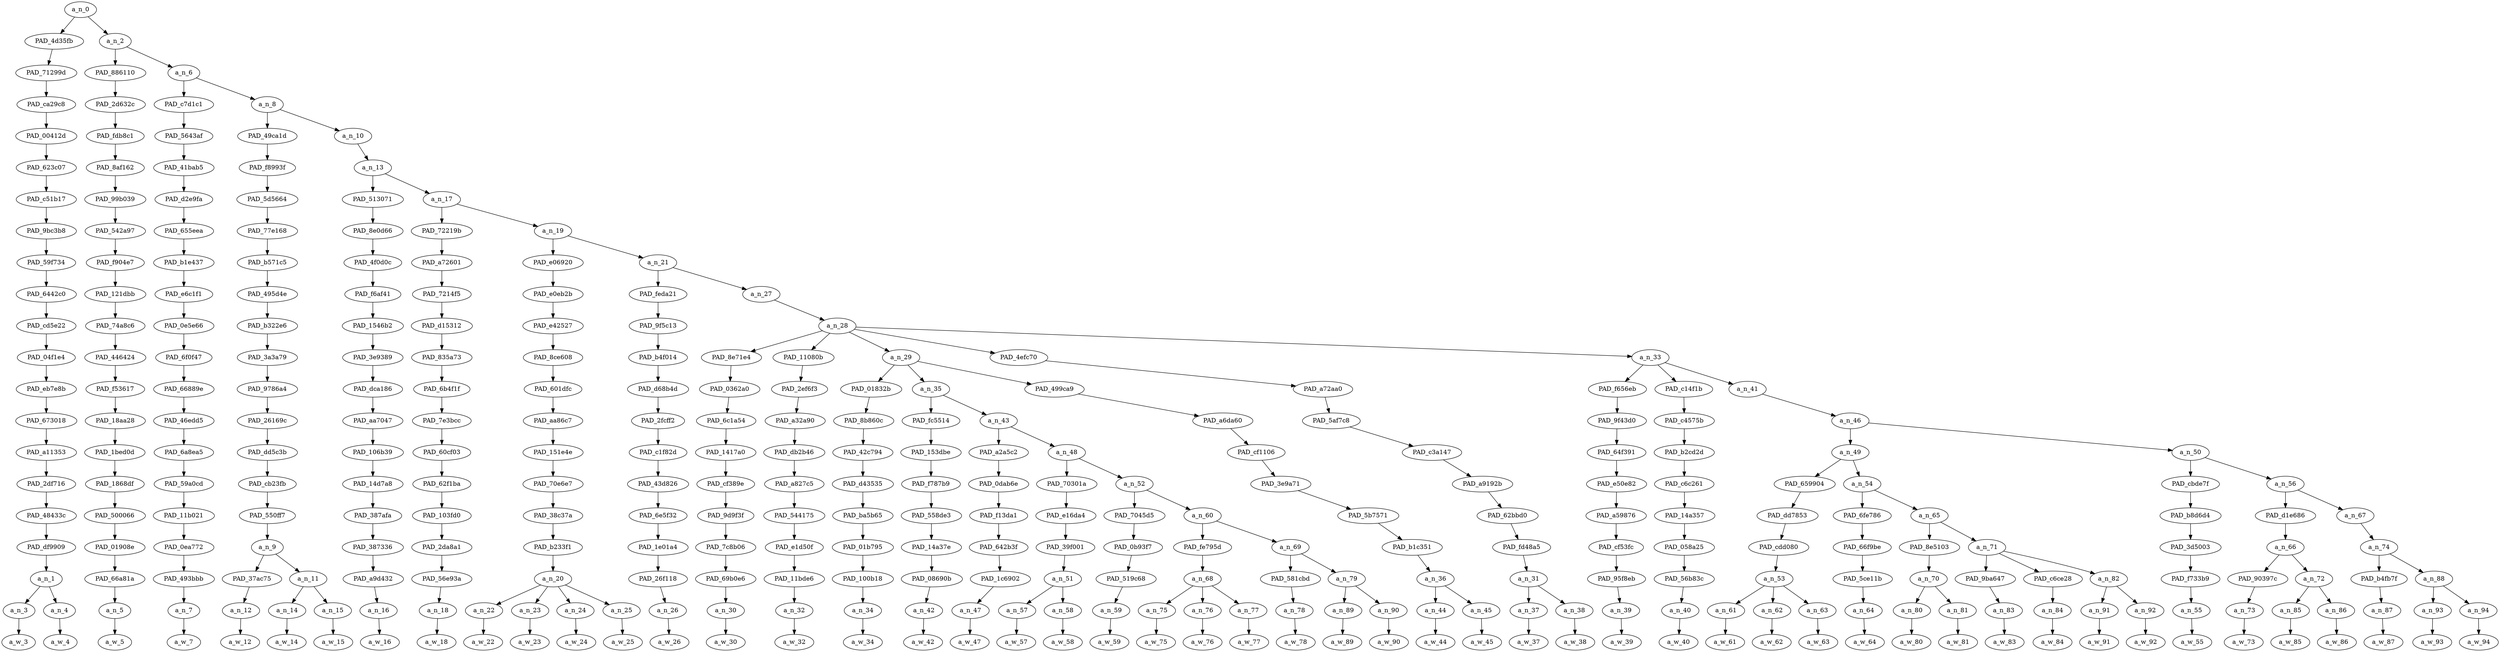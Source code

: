 strict digraph "" {
	a_n_0	[div_dir=-1,
		index=0,
		level=20,
		pos="2.041287570529514,20!",
		text_span="[0, 1, 2, 3, 4, 5, 6, 7, 8, 9, 10, 11, 12, 13, 14, 15, 16, 17, 18, 19, 20, 21, 22, 23, 24, 25, 26, 27, 28, 29, 30, 31, 32, 33, 34, \
35, 36, 37, 38, 39, 40, 41, 42, 43, 44, 45, 46, 47, 48, 49, 50]",
		value=1.00000001];
	PAD_4d35fb	[div_dir=-1,
		index=0,
		level=19,
		pos="0.5,19!",
		text_span="[0, 1]",
		value=0.04596308];
	a_n_0 -> PAD_4d35fb;
	a_n_2	[div_dir=-1,
		index=1,
		level=19,
		pos="3.582575141059028,19!",
		text_span="[2, 3, 4, 5, 6, 7, 8, 9, 10, 11, 12, 13, 14, 15, 16, 17, 18, 19, 20, 21, 22, 23, 24, 25, 26, 27, 28, 29, 30, 31, 32, 33, 34, 35, \
36, 37, 38, 39, 40, 41, 42, 43, 44, 45, 46, 47, 48, 49, 50]",
		value=0.95397273];
	a_n_0 -> a_n_2;
	PAD_71299d	[div_dir=-1,
		index=0,
		level=18,
		pos="0.5,18!",
		text_span="[0, 1]",
		value=0.04596308];
	PAD_4d35fb -> PAD_71299d;
	PAD_ca29c8	[div_dir=-1,
		index=0,
		level=17,
		pos="0.5,17!",
		text_span="[0, 1]",
		value=0.04596308];
	PAD_71299d -> PAD_ca29c8;
	PAD_00412d	[div_dir=-1,
		index=0,
		level=16,
		pos="0.5,16!",
		text_span="[0, 1]",
		value=0.04596308];
	PAD_ca29c8 -> PAD_00412d;
	PAD_623c07	[div_dir=-1,
		index=0,
		level=15,
		pos="0.5,15!",
		text_span="[0, 1]",
		value=0.04596308];
	PAD_00412d -> PAD_623c07;
	PAD_c51b17	[div_dir=-1,
		index=0,
		level=14,
		pos="0.5,14!",
		text_span="[0, 1]",
		value=0.04596308];
	PAD_623c07 -> PAD_c51b17;
	PAD_9bc3b8	[div_dir=-1,
		index=0,
		level=13,
		pos="0.5,13!",
		text_span="[0, 1]",
		value=0.04596308];
	PAD_c51b17 -> PAD_9bc3b8;
	PAD_59f734	[div_dir=-1,
		index=0,
		level=12,
		pos="0.5,12!",
		text_span="[0, 1]",
		value=0.04596308];
	PAD_9bc3b8 -> PAD_59f734;
	PAD_6442c0	[div_dir=-1,
		index=0,
		level=11,
		pos="0.5,11!",
		text_span="[0, 1]",
		value=0.04596308];
	PAD_59f734 -> PAD_6442c0;
	PAD_cd5e22	[div_dir=-1,
		index=0,
		level=10,
		pos="0.5,10!",
		text_span="[0, 1]",
		value=0.04596308];
	PAD_6442c0 -> PAD_cd5e22;
	PAD_04f1e4	[div_dir=-1,
		index=0,
		level=9,
		pos="0.5,9!",
		text_span="[0, 1]",
		value=0.04596308];
	PAD_cd5e22 -> PAD_04f1e4;
	PAD_eb7e8b	[div_dir=-1,
		index=0,
		level=8,
		pos="0.5,8!",
		text_span="[0, 1]",
		value=0.04596308];
	PAD_04f1e4 -> PAD_eb7e8b;
	PAD_673018	[div_dir=-1,
		index=0,
		level=7,
		pos="0.5,7!",
		text_span="[0, 1]",
		value=0.04596308];
	PAD_eb7e8b -> PAD_673018;
	PAD_a11353	[div_dir=-1,
		index=0,
		level=6,
		pos="0.5,6!",
		text_span="[0, 1]",
		value=0.04596308];
	PAD_673018 -> PAD_a11353;
	PAD_2df716	[div_dir=-1,
		index=0,
		level=5,
		pos="0.5,5!",
		text_span="[0, 1]",
		value=0.04596308];
	PAD_a11353 -> PAD_2df716;
	PAD_48433c	[div_dir=-1,
		index=0,
		level=4,
		pos="0.5,4!",
		text_span="[0, 1]",
		value=0.04596308];
	PAD_2df716 -> PAD_48433c;
	PAD_df9909	[div_dir=-1,
		index=0,
		level=3,
		pos="0.5,3!",
		text_span="[0, 1]",
		value=0.04596308];
	PAD_48433c -> PAD_df9909;
	a_n_1	[div_dir=-1,
		index=0,
		level=2,
		pos="0.5,2!",
		text_span="[0, 1]",
		value=0.04596308];
	PAD_df9909 -> a_n_1;
	a_n_3	[div_dir=-1,
		index=0,
		level=1,
		pos="0.0,1!",
		text_span="[0]",
		value=0.02366867];
	a_n_1 -> a_n_3;
	a_n_4	[div_dir=-1,
		index=1,
		level=1,
		pos="1.0,1!",
		text_span="[1]",
		value=0.02211157];
	a_n_1 -> a_n_4;
	a_w_3	[div_dir=0,
		index=0,
		level=0,
		pos="0,0!",
		text_span="[0]",
		value=saudi];
	a_n_3 -> a_w_3;
	a_w_4	[div_dir=0,
		index=1,
		level=0,
		pos="1,0!",
		text_span="[1]",
		value=arabia];
	a_n_4 -> a_w_4;
	PAD_886110	[div_dir=1,
		index=1,
		level=18,
		pos="2.0,18!",
		text_span="[2]",
		value=0.01435263];
	a_n_2 -> PAD_886110;
	a_n_6	[div_dir=-1,
		index=2,
		level=18,
		pos="5.165150282118056,18!",
		text_span="[3, 4, 5, 6, 7, 8, 9, 10, 11, 12, 13, 14, 15, 16, 17, 18, 19, 20, 21, 22, 23, 24, 25, 26, 27, 28, 29, 30, 31, 32, 33, 34, 35, 36, \
37, 38, 39, 40, 41, 42, 43, 44, 45, 46, 47, 48, 49, 50]",
		value=0.93958869];
	a_n_2 -> a_n_6;
	PAD_2d632c	[div_dir=1,
		index=1,
		level=17,
		pos="2.0,17!",
		text_span="[2]",
		value=0.01435263];
	PAD_886110 -> PAD_2d632c;
	PAD_fdb8c1	[div_dir=1,
		index=1,
		level=16,
		pos="2.0,16!",
		text_span="[2]",
		value=0.01435263];
	PAD_2d632c -> PAD_fdb8c1;
	PAD_8af162	[div_dir=1,
		index=1,
		level=15,
		pos="2.0,15!",
		text_span="[2]",
		value=0.01435263];
	PAD_fdb8c1 -> PAD_8af162;
	PAD_99b039	[div_dir=1,
		index=1,
		level=14,
		pos="2.0,14!",
		text_span="[2]",
		value=0.01435263];
	PAD_8af162 -> PAD_99b039;
	PAD_542a97	[div_dir=1,
		index=1,
		level=13,
		pos="2.0,13!",
		text_span="[2]",
		value=0.01435263];
	PAD_99b039 -> PAD_542a97;
	PAD_f904e7	[div_dir=1,
		index=1,
		level=12,
		pos="2.0,12!",
		text_span="[2]",
		value=0.01435263];
	PAD_542a97 -> PAD_f904e7;
	PAD_121dbb	[div_dir=1,
		index=1,
		level=11,
		pos="2.0,11!",
		text_span="[2]",
		value=0.01435263];
	PAD_f904e7 -> PAD_121dbb;
	PAD_74a8c6	[div_dir=1,
		index=1,
		level=10,
		pos="2.0,10!",
		text_span="[2]",
		value=0.01435263];
	PAD_121dbb -> PAD_74a8c6;
	PAD_446424	[div_dir=1,
		index=1,
		level=9,
		pos="2.0,9!",
		text_span="[2]",
		value=0.01435263];
	PAD_74a8c6 -> PAD_446424;
	PAD_f53617	[div_dir=1,
		index=1,
		level=8,
		pos="2.0,8!",
		text_span="[2]",
		value=0.01435263];
	PAD_446424 -> PAD_f53617;
	PAD_18aa28	[div_dir=1,
		index=1,
		level=7,
		pos="2.0,7!",
		text_span="[2]",
		value=0.01435263];
	PAD_f53617 -> PAD_18aa28;
	PAD_1bed0d	[div_dir=1,
		index=1,
		level=6,
		pos="2.0,6!",
		text_span="[2]",
		value=0.01435263];
	PAD_18aa28 -> PAD_1bed0d;
	PAD_1868df	[div_dir=1,
		index=1,
		level=5,
		pos="2.0,5!",
		text_span="[2]",
		value=0.01435263];
	PAD_1bed0d -> PAD_1868df;
	PAD_500066	[div_dir=1,
		index=1,
		level=4,
		pos="2.0,4!",
		text_span="[2]",
		value=0.01435263];
	PAD_1868df -> PAD_500066;
	PAD_01908e	[div_dir=1,
		index=1,
		level=3,
		pos="2.0,3!",
		text_span="[2]",
		value=0.01435263];
	PAD_500066 -> PAD_01908e;
	PAD_66a81a	[div_dir=1,
		index=1,
		level=2,
		pos="2.0,2!",
		text_span="[2]",
		value=0.01435263];
	PAD_01908e -> PAD_66a81a;
	a_n_5	[div_dir=1,
		index=2,
		level=1,
		pos="2.0,1!",
		text_span="[2]",
		value=0.01435263];
	PAD_66a81a -> a_n_5;
	a_w_5	[div_dir=0,
		index=2,
		level=0,
		pos="2,0!",
		text_span="[2]",
		value=is];
	a_n_5 -> a_w_5;
	PAD_c7d1c1	[div_dir=-1,
		index=2,
		level=17,
		pos="3.0,17!",
		text_span="[3]",
		value=0.01830137];
	a_n_6 -> PAD_c7d1c1;
	a_n_8	[div_dir=-1,
		index=3,
		level=17,
		pos="7.330300564236111,17!",
		text_span="[4, 5, 6, 7, 8, 9, 10, 11, 12, 13, 14, 15, 16, 17, 18, 19, 20, 21, 22, 23, 24, 25, 26, 27, 28, 29, 30, 31, 32, 33, 34, 35, 36, 37, \
38, 39, 40, 41, 42, 43, 44, 45, 46, 47, 48, 49, 50]",
		value=0.92125062];
	a_n_6 -> a_n_8;
	PAD_5643af	[div_dir=-1,
		index=2,
		level=16,
		pos="3.0,16!",
		text_span="[3]",
		value=0.01830137];
	PAD_c7d1c1 -> PAD_5643af;
	PAD_41bab5	[div_dir=-1,
		index=2,
		level=15,
		pos="3.0,15!",
		text_span="[3]",
		value=0.01830137];
	PAD_5643af -> PAD_41bab5;
	PAD_d2e9fa	[div_dir=-1,
		index=2,
		level=14,
		pos="3.0,14!",
		text_span="[3]",
		value=0.01830137];
	PAD_41bab5 -> PAD_d2e9fa;
	PAD_655eea	[div_dir=-1,
		index=2,
		level=13,
		pos="3.0,13!",
		text_span="[3]",
		value=0.01830137];
	PAD_d2e9fa -> PAD_655eea;
	PAD_b1e437	[div_dir=-1,
		index=2,
		level=12,
		pos="3.0,12!",
		text_span="[3]",
		value=0.01830137];
	PAD_655eea -> PAD_b1e437;
	PAD_e6c1f1	[div_dir=-1,
		index=2,
		level=11,
		pos="3.0,11!",
		text_span="[3]",
		value=0.01830137];
	PAD_b1e437 -> PAD_e6c1f1;
	PAD_0e5e66	[div_dir=-1,
		index=2,
		level=10,
		pos="3.0,10!",
		text_span="[3]",
		value=0.01830137];
	PAD_e6c1f1 -> PAD_0e5e66;
	PAD_6f0f47	[div_dir=-1,
		index=2,
		level=9,
		pos="3.0,9!",
		text_span="[3]",
		value=0.01830137];
	PAD_0e5e66 -> PAD_6f0f47;
	PAD_66889e	[div_dir=-1,
		index=2,
		level=8,
		pos="3.0,8!",
		text_span="[3]",
		value=0.01830137];
	PAD_6f0f47 -> PAD_66889e;
	PAD_46edd5	[div_dir=-1,
		index=2,
		level=7,
		pos="3.0,7!",
		text_span="[3]",
		value=0.01830137];
	PAD_66889e -> PAD_46edd5;
	PAD_6a8ea5	[div_dir=-1,
		index=2,
		level=6,
		pos="3.0,6!",
		text_span="[3]",
		value=0.01830137];
	PAD_46edd5 -> PAD_6a8ea5;
	PAD_59a0cd	[div_dir=-1,
		index=2,
		level=5,
		pos="3.0,5!",
		text_span="[3]",
		value=0.01830137];
	PAD_6a8ea5 -> PAD_59a0cd;
	PAD_11b021	[div_dir=-1,
		index=2,
		level=4,
		pos="3.0,4!",
		text_span="[3]",
		value=0.01830137];
	PAD_59a0cd -> PAD_11b021;
	PAD_0ea772	[div_dir=-1,
		index=2,
		level=3,
		pos="3.0,3!",
		text_span="[3]",
		value=0.01830137];
	PAD_11b021 -> PAD_0ea772;
	PAD_493bbb	[div_dir=-1,
		index=2,
		level=2,
		pos="3.0,2!",
		text_span="[3]",
		value=0.01830137];
	PAD_0ea772 -> PAD_493bbb;
	a_n_7	[div_dir=-1,
		index=3,
		level=1,
		pos="3.0,1!",
		text_span="[3]",
		value=0.01830137];
	PAD_493bbb -> a_n_7;
	a_w_7	[div_dir=0,
		index=3,
		level=0,
		pos="3,0!",
		text_span="[3]",
		value=about];
	a_n_7 -> a_w_7;
	PAD_49ca1d	[div_dir=-1,
		index=3,
		level=16,
		pos="5.25,16!",
		text_span="[4, 5, 6]",
		value=0.09201839];
	a_n_8 -> PAD_49ca1d;
	a_n_10	[div_dir=-1,
		index=4,
		level=16,
		pos="9.410601128472223,16!",
		text_span="[7, 8, 9, 10, 11, 12, 13, 14, 15, 16, 17, 18, 19, 20, 21, 22, 23, 24, 25, 26, 27, 28, 29, 30, 31, 32, 33, 34, 35, 36, 37, 38, 39, \
40, 41, 42, 43, 44, 45, 46, 47, 48, 49, 50]",
		value=0.82919550];
	a_n_8 -> a_n_10;
	PAD_f8993f	[div_dir=-1,
		index=3,
		level=15,
		pos="5.25,15!",
		text_span="[4, 5, 6]",
		value=0.09201839];
	PAD_49ca1d -> PAD_f8993f;
	PAD_5d5664	[div_dir=-1,
		index=3,
		level=14,
		pos="5.25,14!",
		text_span="[4, 5, 6]",
		value=0.09201839];
	PAD_f8993f -> PAD_5d5664;
	PAD_77e168	[div_dir=-1,
		index=3,
		level=13,
		pos="5.25,13!",
		text_span="[4, 5, 6]",
		value=0.09201839];
	PAD_5d5664 -> PAD_77e168;
	PAD_b571c5	[div_dir=-1,
		index=3,
		level=12,
		pos="5.25,12!",
		text_span="[4, 5, 6]",
		value=0.09201839];
	PAD_77e168 -> PAD_b571c5;
	PAD_495d4e	[div_dir=-1,
		index=3,
		level=11,
		pos="5.25,11!",
		text_span="[4, 5, 6]",
		value=0.09201839];
	PAD_b571c5 -> PAD_495d4e;
	PAD_b322e6	[div_dir=-1,
		index=3,
		level=10,
		pos="5.25,10!",
		text_span="[4, 5, 6]",
		value=0.09201839];
	PAD_495d4e -> PAD_b322e6;
	PAD_3a3a79	[div_dir=-1,
		index=3,
		level=9,
		pos="5.25,9!",
		text_span="[4, 5, 6]",
		value=0.09201839];
	PAD_b322e6 -> PAD_3a3a79;
	PAD_9786a4	[div_dir=-1,
		index=3,
		level=8,
		pos="5.25,8!",
		text_span="[4, 5, 6]",
		value=0.09201839];
	PAD_3a3a79 -> PAD_9786a4;
	PAD_26169c	[div_dir=-1,
		index=3,
		level=7,
		pos="5.25,7!",
		text_span="[4, 5, 6]",
		value=0.09201839];
	PAD_9786a4 -> PAD_26169c;
	PAD_dd5c3b	[div_dir=-1,
		index=3,
		level=6,
		pos="5.25,6!",
		text_span="[4, 5, 6]",
		value=0.09201839];
	PAD_26169c -> PAD_dd5c3b;
	PAD_cb23fb	[div_dir=-1,
		index=3,
		level=5,
		pos="5.25,5!",
		text_span="[4, 5, 6]",
		value=0.09201839];
	PAD_dd5c3b -> PAD_cb23fb;
	PAD_550ff7	[div_dir=-1,
		index=3,
		level=4,
		pos="5.25,4!",
		text_span="[4, 5, 6]",
		value=0.09201839];
	PAD_cb23fb -> PAD_550ff7;
	a_n_9	[div_dir=-1,
		index=3,
		level=3,
		pos="5.25,3!",
		text_span="[4, 5, 6]",
		value=0.09201839];
	PAD_550ff7 -> a_n_9;
	PAD_37ac75	[div_dir=-1,
		index=4,
		level=2,
		pos="6.0,2!",
		text_span="[6]",
		value=0.02943584];
	a_n_9 -> PAD_37ac75;
	a_n_11	[div_dir=-1,
		index=3,
		level=2,
		pos="4.5,2!",
		text_span="[4, 5]",
		value=0.06253749];
	a_n_9 -> a_n_11;
	a_n_12	[div_dir=-1,
		index=6,
		level=1,
		pos="6.0,1!",
		text_span="[6]",
		value=0.02943584];
	PAD_37ac75 -> a_n_12;
	a_w_12	[div_dir=0,
		index=6,
		level=0,
		pos="6,0!",
		text_span="[6]",
		value=arab];
	a_n_12 -> a_w_12;
	a_n_14	[div_dir=-1,
		index=4,
		level=1,
		pos="4.0,1!",
		text_span="[4]",
		value=0.02489535];
	a_n_11 -> a_n_14;
	a_n_15	[div_dir=1,
		index=5,
		level=1,
		pos="5.0,1!",
		text_span="[5]",
		value=0.03759522];
	a_n_11 -> a_n_15;
	a_w_14	[div_dir=0,
		index=4,
		level=0,
		pos="4,0!",
		text_span="[4]",
		value="<number>"];
	a_n_14 -> a_w_14;
	a_w_15	[div_dir=0,
		index=5,
		level=0,
		pos="5,0!",
		text_span="[5]",
		value=afro];
	a_n_15 -> a_w_15;
	a_n_13	[div_dir=-1,
		index=4,
		level=15,
		pos="9.410601128472223,15!",
		text_span="[7, 8, 9, 10, 11, 12, 13, 14, 15, 16, 17, 18, 19, 20, 21, 22, 23, 24, 25, 26, 27, 28, 29, 30, 31, 32, 33, 34, 35, 36, 37, 38, 39, \
40, 41, 42, 43, 44, 45, 46, 47, 48, 49, 50]",
		value=0.82916768];
	a_n_10 -> a_n_13;
	PAD_513071	[div_dir=1,
		index=4,
		level=14,
		pos="7.0,14!",
		text_span="[7]",
		value=0.01567053];
	a_n_13 -> PAD_513071;
	a_n_17	[div_dir=-1,
		index=5,
		level=14,
		pos="11.821202256944444,14!",
		text_span="[8, 9, 10, 11, 12, 13, 14, 15, 16, 17, 18, 19, 20, 21, 22, 23, 24, 25, 26, 27, 28, 29, 30, 31, 32, 33, 34, 35, 36, 37, 38, 39, 40, \
41, 42, 43, 44, 45, 46, 47, 48, 49, 50]",
		value=0.81346934];
	a_n_13 -> a_n_17;
	PAD_8e0d66	[div_dir=1,
		index=4,
		level=13,
		pos="7.0,13!",
		text_span="[7]",
		value=0.01567053];
	PAD_513071 -> PAD_8e0d66;
	PAD_4f0d0c	[div_dir=1,
		index=4,
		level=12,
		pos="7.0,12!",
		text_span="[7]",
		value=0.01567053];
	PAD_8e0d66 -> PAD_4f0d0c;
	PAD_f6af41	[div_dir=1,
		index=4,
		level=11,
		pos="7.0,11!",
		text_span="[7]",
		value=0.01567053];
	PAD_4f0d0c -> PAD_f6af41;
	PAD_1546b2	[div_dir=1,
		index=4,
		level=10,
		pos="7.0,10!",
		text_span="[7]",
		value=0.01567053];
	PAD_f6af41 -> PAD_1546b2;
	PAD_3e9389	[div_dir=1,
		index=4,
		level=9,
		pos="7.0,9!",
		text_span="[7]",
		value=0.01567053];
	PAD_1546b2 -> PAD_3e9389;
	PAD_dca186	[div_dir=1,
		index=4,
		level=8,
		pos="7.0,8!",
		text_span="[7]",
		value=0.01567053];
	PAD_3e9389 -> PAD_dca186;
	PAD_aa7047	[div_dir=1,
		index=4,
		level=7,
		pos="7.0,7!",
		text_span="[7]",
		value=0.01567053];
	PAD_dca186 -> PAD_aa7047;
	PAD_106b39	[div_dir=1,
		index=4,
		level=6,
		pos="7.0,6!",
		text_span="[7]",
		value=0.01567053];
	PAD_aa7047 -> PAD_106b39;
	PAD_14d7a8	[div_dir=1,
		index=4,
		level=5,
		pos="7.0,5!",
		text_span="[7]",
		value=0.01567053];
	PAD_106b39 -> PAD_14d7a8;
	PAD_387afa	[div_dir=1,
		index=4,
		level=4,
		pos="7.0,4!",
		text_span="[7]",
		value=0.01567053];
	PAD_14d7a8 -> PAD_387afa;
	PAD_387336	[div_dir=1,
		index=4,
		level=3,
		pos="7.0,3!",
		text_span="[7]",
		value=0.01567053];
	PAD_387afa -> PAD_387336;
	PAD_a9d432	[div_dir=1,
		index=5,
		level=2,
		pos="7.0,2!",
		text_span="[7]",
		value=0.01567053];
	PAD_387336 -> PAD_a9d432;
	a_n_16	[div_dir=1,
		index=7,
		level=1,
		pos="7.0,1!",
		text_span="[7]",
		value=0.01567053];
	PAD_a9d432 -> a_n_16;
	a_w_16	[div_dir=0,
		index=7,
		level=0,
		pos="7,0!",
		text_span="[7]",
		value=these];
	a_n_16 -> a_w_16;
	PAD_72219b	[div_dir=-1,
		index=5,
		level=13,
		pos="8.0,13!",
		text_span="[8]",
		value=0.01177894];
	a_n_17 -> PAD_72219b;
	a_n_19	[div_dir=-1,
		index=6,
		level=13,
		pos="15.642404513888888,13!",
		text_span="[9, 10, 11, 12, 13, 14, 15, 16, 17, 18, 19, 20, 21, 22, 23, 24, 25, 26, 27, 28, 29, 30, 31, 32, 33, 34, 35, 36, 37, 38, 39, 40, \
41, 42, 43, 44, 45, 46, 47, 48, 49, 50]",
		value=0.80166140];
	a_n_17 -> a_n_19;
	PAD_a72601	[div_dir=-1,
		index=5,
		level=12,
		pos="8.0,12!",
		text_span="[8]",
		value=0.01177894];
	PAD_72219b -> PAD_a72601;
	PAD_7214f5	[div_dir=-1,
		index=5,
		level=11,
		pos="8.0,11!",
		text_span="[8]",
		value=0.01177894];
	PAD_a72601 -> PAD_7214f5;
	PAD_d15312	[div_dir=-1,
		index=5,
		level=10,
		pos="8.0,10!",
		text_span="[8]",
		value=0.01177894];
	PAD_7214f5 -> PAD_d15312;
	PAD_835a73	[div_dir=-1,
		index=5,
		level=9,
		pos="8.0,9!",
		text_span="[8]",
		value=0.01177894];
	PAD_d15312 -> PAD_835a73;
	PAD_6b4f1f	[div_dir=-1,
		index=5,
		level=8,
		pos="8.0,8!",
		text_span="[8]",
		value=0.01177894];
	PAD_835a73 -> PAD_6b4f1f;
	PAD_7e3bcc	[div_dir=-1,
		index=5,
		level=7,
		pos="8.0,7!",
		text_span="[8]",
		value=0.01177894];
	PAD_6b4f1f -> PAD_7e3bcc;
	PAD_60cf03	[div_dir=-1,
		index=5,
		level=6,
		pos="8.0,6!",
		text_span="[8]",
		value=0.01177894];
	PAD_7e3bcc -> PAD_60cf03;
	PAD_62f1ba	[div_dir=-1,
		index=5,
		level=5,
		pos="8.0,5!",
		text_span="[8]",
		value=0.01177894];
	PAD_60cf03 -> PAD_62f1ba;
	PAD_103fd0	[div_dir=-1,
		index=5,
		level=4,
		pos="8.0,4!",
		text_span="[8]",
		value=0.01177894];
	PAD_62f1ba -> PAD_103fd0;
	PAD_2da8a1	[div_dir=-1,
		index=5,
		level=3,
		pos="8.0,3!",
		text_span="[8]",
		value=0.01177894];
	PAD_103fd0 -> PAD_2da8a1;
	PAD_56e93a	[div_dir=-1,
		index=6,
		level=2,
		pos="8.0,2!",
		text_span="[8]",
		value=0.01177894];
	PAD_2da8a1 -> PAD_56e93a;
	a_n_18	[div_dir=-1,
		index=8,
		level=1,
		pos="8.0,1!",
		text_span="[8]",
		value=0.01177894];
	PAD_56e93a -> a_n_18;
	a_w_18	[div_dir=0,
		index=8,
		level=0,
		pos="8,0!",
		text_span="[8]",
		value=are];
	a_n_18 -> a_w_18;
	PAD_e06920	[div_dir=-1,
		index=6,
		level=12,
		pos="10.5,12!",
		text_span="[9, 10, 11, 12]",
		value=0.05913375];
	a_n_19 -> PAD_e06920;
	a_n_21	[div_dir=-1,
		index=7,
		level=12,
		pos="20.784809027777776,12!",
		text_span="[13, 14, 15, 16, 17, 18, 19, 20, 21, 22, 23, 24, 25, 26, 27, 28, 29, 30, 31, 32, 33, 34, 35, 36, 37, 38, 39, 40, 41, 42, 43, 44, \
45, 46, 47, 48, 49, 50]",
		value=0.74250350];
	a_n_19 -> a_n_21;
	PAD_e0eb2b	[div_dir=-1,
		index=6,
		level=11,
		pos="10.5,11!",
		text_span="[9, 10, 11, 12]",
		value=0.05913375];
	PAD_e06920 -> PAD_e0eb2b;
	PAD_e42527	[div_dir=-1,
		index=6,
		level=10,
		pos="10.5,10!",
		text_span="[9, 10, 11, 12]",
		value=0.05913375];
	PAD_e0eb2b -> PAD_e42527;
	PAD_8ce608	[div_dir=-1,
		index=6,
		level=9,
		pos="10.5,9!",
		text_span="[9, 10, 11, 12]",
		value=0.05913375];
	PAD_e42527 -> PAD_8ce608;
	PAD_601dfc	[div_dir=-1,
		index=6,
		level=8,
		pos="10.5,8!",
		text_span="[9, 10, 11, 12]",
		value=0.05913375];
	PAD_8ce608 -> PAD_601dfc;
	PAD_aa86c7	[div_dir=-1,
		index=6,
		level=7,
		pos="10.5,7!",
		text_span="[9, 10, 11, 12]",
		value=0.05913375];
	PAD_601dfc -> PAD_aa86c7;
	PAD_151e4e	[div_dir=-1,
		index=6,
		level=6,
		pos="10.5,6!",
		text_span="[9, 10, 11, 12]",
		value=0.05913375];
	PAD_aa86c7 -> PAD_151e4e;
	PAD_70e6e7	[div_dir=-1,
		index=6,
		level=5,
		pos="10.5,5!",
		text_span="[9, 10, 11, 12]",
		value=0.05913375];
	PAD_151e4e -> PAD_70e6e7;
	PAD_38c37a	[div_dir=-1,
		index=6,
		level=4,
		pos="10.5,4!",
		text_span="[9, 10, 11, 12]",
		value=0.05913375];
	PAD_70e6e7 -> PAD_38c37a;
	PAD_b233f1	[div_dir=-1,
		index=6,
		level=3,
		pos="10.5,3!",
		text_span="[9, 10, 11, 12]",
		value=0.05913375];
	PAD_38c37a -> PAD_b233f1;
	a_n_20	[div_dir=-1,
		index=7,
		level=2,
		pos="10.5,2!",
		text_span="[9, 10, 11, 12]",
		value=0.05913375];
	PAD_b233f1 -> a_n_20;
	a_n_22	[div_dir=-1,
		index=9,
		level=1,
		pos="9.0,1!",
		text_span="[9]",
		value=0.00926900];
	a_n_20 -> a_n_22;
	a_n_23	[div_dir=-1,
		index=10,
		level=1,
		pos="10.0,1!",
		text_span="[10]",
		value=0.01484178];
	a_n_20 -> a_n_23;
	a_n_24	[div_dir=1,
		index=11,
		level=1,
		pos="11.0,1!",
		text_span="[11]",
		value=0.01532116];
	a_n_20 -> a_n_24;
	a_n_25	[div_dir=1,
		index=12,
		level=1,
		pos="12.0,1!",
		text_span="[12]",
		value=0.01969369];
	a_n_20 -> a_n_25;
	a_w_22	[div_dir=0,
		index=9,
		level=0,
		pos="9,0!",
		text_span="[9]",
		value=the];
	a_n_22 -> a_w_22;
	a_w_23	[div_dir=0,
		index=10,
		level=0,
		pos="10,0!",
		text_span="[10]",
		value=original];
	a_n_23 -> a_w_23;
	a_w_24	[div_dir=0,
		index=11,
		level=0,
		pos="11,0!",
		text_span="[11]",
		value=african];
	a_n_24 -> a_w_24;
	a_w_25	[div_dir=0,
		index=12,
		level=0,
		pos="12,0!",
		text_span="[12]",
		value=arabs];
	a_n_25 -> a_w_25;
	PAD_feda21	[div_dir=-1,
		index=7,
		level=11,
		pos="13.0,11!",
		text_span="[13]",
		value=0.01043321];
	a_n_21 -> PAD_feda21;
	a_n_27	[div_dir=-1,
		index=8,
		level=11,
		pos="28.569618055555555,11!",
		text_span="[14, 15, 16, 17, 18, 19, 20, 21, 22, 23, 24, 25, 26, 27, 28, 29, 30, 31, 32, 33, 34, 35, 36, 37, 38, 39, 40, 41, 42, 43, 44, 45, \
46, 47, 48, 49, 50]",
		value=0.73204751];
	a_n_21 -> a_n_27;
	PAD_9f5c13	[div_dir=-1,
		index=7,
		level=10,
		pos="13.0,10!",
		text_span="[13]",
		value=0.01043321];
	PAD_feda21 -> PAD_9f5c13;
	PAD_b4f014	[div_dir=-1,
		index=7,
		level=9,
		pos="13.0,9!",
		text_span="[13]",
		value=0.01043321];
	PAD_9f5c13 -> PAD_b4f014;
	PAD_d68b4d	[div_dir=-1,
		index=7,
		level=8,
		pos="13.0,8!",
		text_span="[13]",
		value=0.01043321];
	PAD_b4f014 -> PAD_d68b4d;
	PAD_2fcff2	[div_dir=-1,
		index=7,
		level=7,
		pos="13.0,7!",
		text_span="[13]",
		value=0.01043321];
	PAD_d68b4d -> PAD_2fcff2;
	PAD_c1f82d	[div_dir=-1,
		index=7,
		level=6,
		pos="13.0,6!",
		text_span="[13]",
		value=0.01043321];
	PAD_2fcff2 -> PAD_c1f82d;
	PAD_43d826	[div_dir=-1,
		index=7,
		level=5,
		pos="13.0,5!",
		text_span="[13]",
		value=0.01043321];
	PAD_c1f82d -> PAD_43d826;
	PAD_6e5f32	[div_dir=-1,
		index=7,
		level=4,
		pos="13.0,4!",
		text_span="[13]",
		value=0.01043321];
	PAD_43d826 -> PAD_6e5f32;
	PAD_1e01a4	[div_dir=-1,
		index=7,
		level=3,
		pos="13.0,3!",
		text_span="[13]",
		value=0.01043321];
	PAD_6e5f32 -> PAD_1e01a4;
	PAD_26f118	[div_dir=-1,
		index=8,
		level=2,
		pos="13.0,2!",
		text_span="[13]",
		value=0.01043321];
	PAD_1e01a4 -> PAD_26f118;
	a_n_26	[div_dir=-1,
		index=13,
		level=1,
		pos="13.0,1!",
		text_span="[13]",
		value=0.01043321];
	PAD_26f118 -> a_n_26;
	a_w_26	[div_dir=0,
		index=13,
		level=0,
		pos="13,0!",
		text_span="[13]",
		value=who];
	a_n_26 -> a_w_26;
	a_n_28	[div_dir=-1,
		index=8,
		level=10,
		pos="28.569618055555555,10!",
		text_span="[14, 15, 16, 17, 18, 19, 20, 21, 22, 23, 24, 25, 26, 27, 28, 29, 30, 31, 32, 33, 34, 35, 36, 37, 38, 39, 40, 41, 42, 43, 44, 45, \
46, 47, 48, 49, 50]",
		value=0.73202936];
	a_n_27 -> a_n_28;
	PAD_8e71e4	[div_dir=1,
		index=9,
		level=9,
		pos="28.0,9!",
		text_span="[28]",
		value=0.01041984];
	a_n_28 -> PAD_8e71e4;
	PAD_11080b	[div_dir=1,
		index=11,
		level=9,
		pos="31.0,9!",
		text_span="[31]",
		value=0.01219265];
	a_n_28 -> PAD_11080b;
	a_n_29	[div_dir=-1,
		index=8,
		level=9,
		pos="18.924479166666668,9!",
		text_span="[14, 15, 16, 17, 18, 19, 20, 21, 22, 23, 24, 25, 26, 27]",
		value=0.15141019];
	a_n_28 -> a_n_29;
	PAD_4efc70	[div_dir=-1,
		index=10,
		level=9,
		pos="29.5,9!",
		text_span="[29, 30]",
		value=0.02029467];
	a_n_28 -> PAD_4efc70;
	a_n_33	[div_dir=-1,
		index=12,
		level=9,
		pos="35.423611111111114,9!",
		text_span="[32, 33, 34, 35, 36, 37, 38, 39, 40, 41, 42, 43, 44, 45, 46, 47, 48, 49, 50]",
		value=0.53769386];
	a_n_28 -> a_n_33;
	PAD_0362a0	[div_dir=1,
		index=11,
		level=8,
		pos="28.0,8!",
		text_span="[28]",
		value=0.01041984];
	PAD_8e71e4 -> PAD_0362a0;
	PAD_6c1a54	[div_dir=1,
		index=12,
		level=7,
		pos="28.0,7!",
		text_span="[28]",
		value=0.01041984];
	PAD_0362a0 -> PAD_6c1a54;
	PAD_1417a0	[div_dir=1,
		index=13,
		level=6,
		pos="28.0,6!",
		text_span="[28]",
		value=0.01041984];
	PAD_6c1a54 -> PAD_1417a0;
	PAD_cf389e	[div_dir=1,
		index=14,
		level=5,
		pos="28.0,5!",
		text_span="[28]",
		value=0.01041984];
	PAD_1417a0 -> PAD_cf389e;
	PAD_9d9f3f	[div_dir=1,
		index=15,
		level=4,
		pos="28.0,4!",
		text_span="[28]",
		value=0.01041984];
	PAD_cf389e -> PAD_9d9f3f;
	PAD_7c8b06	[div_dir=1,
		index=16,
		level=3,
		pos="28.0,3!",
		text_span="[28]",
		value=0.01041984];
	PAD_9d9f3f -> PAD_7c8b06;
	PAD_69b0e6	[div_dir=1,
		index=18,
		level=2,
		pos="28.0,2!",
		text_span="[28]",
		value=0.01041984];
	PAD_7c8b06 -> PAD_69b0e6;
	a_n_30	[div_dir=1,
		index=28,
		level=1,
		pos="28.0,1!",
		text_span="[28]",
		value=0.01041984];
	PAD_69b0e6 -> a_n_30;
	a_w_30	[div_dir=0,
		index=28,
		level=0,
		pos="28,0!",
		text_span="[28]",
		value=and];
	a_n_30 -> a_w_30;
	PAD_2ef6f3	[div_dir=1,
		index=13,
		level=8,
		pos="31.0,8!",
		text_span="[31]",
		value=0.01219265];
	PAD_11080b -> PAD_2ef6f3;
	PAD_a32a90	[div_dir=1,
		index=14,
		level=7,
		pos="31.0,7!",
		text_span="[31]",
		value=0.01219265];
	PAD_2ef6f3 -> PAD_a32a90;
	PAD_db2b46	[div_dir=1,
		index=15,
		level=6,
		pos="31.0,6!",
		text_span="[31]",
		value=0.01219265];
	PAD_a32a90 -> PAD_db2b46;
	PAD_a827c5	[div_dir=1,
		index=16,
		level=5,
		pos="31.0,5!",
		text_span="[31]",
		value=0.01219265];
	PAD_db2b46 -> PAD_a827c5;
	PAD_544175	[div_dir=1,
		index=17,
		level=4,
		pos="31.0,4!",
		text_span="[31]",
		value=0.01219265];
	PAD_a827c5 -> PAD_544175;
	PAD_e1d50f	[div_dir=1,
		index=18,
		level=3,
		pos="31.0,3!",
		text_span="[31]",
		value=0.01219265];
	PAD_544175 -> PAD_e1d50f;
	PAD_11bde6	[div_dir=1,
		index=20,
		level=2,
		pos="31.0,2!",
		text_span="[31]",
		value=0.01219265];
	PAD_e1d50f -> PAD_11bde6;
	a_n_32	[div_dir=1,
		index=31,
		level=1,
		pos="31.0,1!",
		text_span="[31]",
		value=0.01219265];
	PAD_11bde6 -> a_n_32;
	a_w_32	[div_dir=0,
		index=31,
		level=0,
		pos="31,0!",
		text_span="[31]",
		value=and1];
	a_n_32 -> a_w_32;
	PAD_01832b	[div_dir=1,
		index=8,
		level=8,
		pos="14.0,8!",
		text_span="[14]",
		value=0.01014548];
	a_n_29 -> PAD_01832b;
	a_n_35	[div_dir=-1,
		index=9,
		level=8,
		pos="16.2734375,8!",
		text_span="[15, 16, 17, 18, 19, 20, 21, 22, 23, 24, 25]",
		value=0.12045550];
	a_n_29 -> a_n_35;
	PAD_499ca9	[div_dir=-1,
		index=10,
		level=8,
		pos="26.5,8!",
		text_span="[26, 27]",
		value=0.02077978];
	a_n_29 -> PAD_499ca9;
	PAD_8b860c	[div_dir=1,
		index=8,
		level=7,
		pos="14.0,7!",
		text_span="[14]",
		value=0.01014548];
	PAD_01832b -> PAD_8b860c;
	PAD_42c794	[div_dir=1,
		index=8,
		level=6,
		pos="14.0,6!",
		text_span="[14]",
		value=0.01014548];
	PAD_8b860c -> PAD_42c794;
	PAD_d43535	[div_dir=1,
		index=8,
		level=5,
		pos="14.0,5!",
		text_span="[14]",
		value=0.01014548];
	PAD_42c794 -> PAD_d43535;
	PAD_ba5b65	[div_dir=1,
		index=8,
		level=4,
		pos="14.0,4!",
		text_span="[14]",
		value=0.01014548];
	PAD_d43535 -> PAD_ba5b65;
	PAD_01b795	[div_dir=1,
		index=8,
		level=3,
		pos="14.0,3!",
		text_span="[14]",
		value=0.01014548];
	PAD_ba5b65 -> PAD_01b795;
	PAD_100b18	[div_dir=1,
		index=9,
		level=2,
		pos="14.0,2!",
		text_span="[14]",
		value=0.01014548];
	PAD_01b795 -> PAD_100b18;
	a_n_34	[div_dir=1,
		index=14,
		level=1,
		pos="14.0,1!",
		text_span="[14]",
		value=0.01014548];
	PAD_100b18 -> a_n_34;
	a_w_34	[div_dir=0,
		index=14,
		level=0,
		pos="14,0!",
		text_span="[14]",
		value=were];
	a_n_34 -> a_w_34;
	PAD_fc5514	[div_dir=-1,
		index=9,
		level=7,
		pos="15.0,7!",
		text_span="[15]",
		value=0.00935237];
	a_n_35 -> PAD_fc5514;
	a_n_43	[div_dir=-1,
		index=10,
		level=7,
		pos="17.546875,7!",
		text_span="[16, 17, 18, 19, 20, 21, 22, 23, 24, 25]",
		value=0.11107113];
	a_n_35 -> a_n_43;
	PAD_153dbe	[div_dir=-1,
		index=9,
		level=6,
		pos="15.0,6!",
		text_span="[15]",
		value=0.00935237];
	PAD_fc5514 -> PAD_153dbe;
	PAD_f787b9	[div_dir=-1,
		index=9,
		level=5,
		pos="15.0,5!",
		text_span="[15]",
		value=0.00935237];
	PAD_153dbe -> PAD_f787b9;
	PAD_558de3	[div_dir=-1,
		index=9,
		level=4,
		pos="15.0,4!",
		text_span="[15]",
		value=0.00935237];
	PAD_f787b9 -> PAD_558de3;
	PAD_14a37e	[div_dir=-1,
		index=9,
		level=3,
		pos="15.0,3!",
		text_span="[15]",
		value=0.00935237];
	PAD_558de3 -> PAD_14a37e;
	PAD_08690b	[div_dir=-1,
		index=10,
		level=2,
		pos="15.0,2!",
		text_span="[15]",
		value=0.00935237];
	PAD_14a37e -> PAD_08690b;
	a_n_42	[div_dir=-1,
		index=15,
		level=1,
		pos="15.0,1!",
		text_span="[15]",
		value=0.00935237];
	PAD_08690b -> a_n_42;
	a_w_42	[div_dir=0,
		index=15,
		level=0,
		pos="15,0!",
		text_span="[15]",
		value=out];
	a_n_42 -> a_w_42;
	PAD_a2a5c2	[div_dir=-1,
		index=10,
		level=6,
		pos="16.0,6!",
		text_span="[16]",
		value=0.00820946];
	a_n_43 -> PAD_a2a5c2;
	a_n_48	[div_dir=-1,
		index=11,
		level=6,
		pos="19.09375,6!",
		text_span="[17, 18, 19, 20, 21, 22, 23, 24, 25]",
		value=0.10283124];
	a_n_43 -> a_n_48;
	PAD_0dab6e	[div_dir=-1,
		index=10,
		level=5,
		pos="16.0,5!",
		text_span="[16]",
		value=0.00820946];
	PAD_a2a5c2 -> PAD_0dab6e;
	PAD_f13da1	[div_dir=-1,
		index=10,
		level=4,
		pos="16.0,4!",
		text_span="[16]",
		value=0.00820946];
	PAD_0dab6e -> PAD_f13da1;
	PAD_642b3f	[div_dir=-1,
		index=10,
		level=3,
		pos="16.0,3!",
		text_span="[16]",
		value=0.00820946];
	PAD_f13da1 -> PAD_642b3f;
	PAD_1c6902	[div_dir=-1,
		index=11,
		level=2,
		pos="16.0,2!",
		text_span="[16]",
		value=0.00820946];
	PAD_642b3f -> PAD_1c6902;
	a_n_47	[div_dir=-1,
		index=16,
		level=1,
		pos="16.0,1!",
		text_span="[16]",
		value=0.00820946];
	PAD_1c6902 -> a_n_47;
	a_w_47	[div_dir=0,
		index=16,
		level=0,
		pos="16,0!",
		text_span="[16]",
		value=of];
	a_n_47 -> a_w_47;
	PAD_70301a	[div_dir=-1,
		index=11,
		level=5,
		pos="17.5,5!",
		text_span="[17, 18]",
		value=0.02760286];
	a_n_48 -> PAD_70301a;
	a_n_52	[div_dir=-1,
		index=12,
		level=5,
		pos="20.6875,5!",
		text_span="[19, 20, 21, 22, 23, 24, 25]",
		value=0.07521002];
	a_n_48 -> a_n_52;
	PAD_e16da4	[div_dir=-1,
		index=11,
		level=4,
		pos="17.5,4!",
		text_span="[17, 18]",
		value=0.02760286];
	PAD_70301a -> PAD_e16da4;
	PAD_39f001	[div_dir=-1,
		index=11,
		level=3,
		pos="17.5,3!",
		text_span="[17, 18]",
		value=0.02760286];
	PAD_e16da4 -> PAD_39f001;
	a_n_51	[div_dir=-1,
		index=12,
		level=2,
		pos="17.5,2!",
		text_span="[17, 18]",
		value=0.02760286];
	PAD_39f001 -> a_n_51;
	a_n_57	[div_dir=-1,
		index=17,
		level=1,
		pos="17.0,1!",
		text_span="[17]",
		value=0.01345078];
	a_n_51 -> a_n_57;
	a_n_58	[div_dir=-1,
		index=18,
		level=1,
		pos="18.0,1!",
		text_span="[18]",
		value=0.01414334];
	a_n_51 -> a_n_58;
	a_w_57	[div_dir=0,
		index=17,
		level=0,
		pos="17,0!",
		text_span="[17]",
		value=african1];
	a_n_57 -> a_w_57;
	a_w_58	[div_dir=0,
		index=18,
		level=0,
		pos="18,0!",
		text_span="[18]",
		value=migrants];
	a_n_58 -> a_w_58;
	PAD_7045d5	[div_dir=1,
		index=12,
		level=4,
		pos="19.0,4!",
		text_span="[19]",
		value=0.00841778];
	a_n_52 -> PAD_7045d5;
	a_n_60	[div_dir=-1,
		index=13,
		level=4,
		pos="22.375,4!",
		text_span="[20, 21, 22, 23, 24, 25]",
		value=0.06677608];
	a_n_52 -> a_n_60;
	PAD_0b93f7	[div_dir=1,
		index=12,
		level=3,
		pos="19.0,3!",
		text_span="[19]",
		value=0.00841778];
	PAD_7045d5 -> PAD_0b93f7;
	PAD_519c68	[div_dir=1,
		index=13,
		level=2,
		pos="19.0,2!",
		text_span="[19]",
		value=0.00841778];
	PAD_0b93f7 -> PAD_519c68;
	a_n_59	[div_dir=1,
		index=19,
		level=1,
		pos="19.0,1!",
		text_span="[19]",
		value=0.00841778];
	PAD_519c68 -> a_n_59;
	a_w_59	[div_dir=0,
		index=19,
		level=0,
		pos="19,0!",
		text_span="[19]",
		value=from];
	a_n_59 -> a_w_59;
	PAD_fe795d	[div_dir=-1,
		index=13,
		level=3,
		pos="21.0,3!",
		text_span="[20, 21, 22]",
		value=0.03102927];
	a_n_60 -> PAD_fe795d;
	a_n_69	[div_dir=-1,
		index=14,
		level=3,
		pos="23.75,3!",
		text_span="[23, 24, 25]",
		value=0.03572193];
	a_n_60 -> a_n_69;
	a_n_68	[div_dir=-1,
		index=14,
		level=2,
		pos="21.0,2!",
		text_span="[20, 21, 22]",
		value=0.03102927];
	PAD_fe795d -> a_n_68;
	a_n_75	[div_dir=-1,
		index=20,
		level=1,
		pos="20.0,1!",
		text_span="[20]",
		value=0.00718089];
	a_n_68 -> a_n_75;
	a_n_76	[div_dir=1,
		index=21,
		level=1,
		pos="21.0,1!",
		text_span="[21]",
		value=0.01160367];
	a_n_68 -> a_n_76;
	a_n_77	[div_dir=-1,
		index=22,
		level=1,
		pos="22.0,1!",
		text_span="[22]",
		value=0.01222012];
	a_n_68 -> a_n_77;
	a_w_75	[div_dir=0,
		index=20,
		level=0,
		pos="20,0!",
		text_span="[20]",
		value=the1];
	a_n_75 -> a_w_75;
	a_w_76	[div_dir=0,
		index=21,
		level=0,
		pos="21,0!",
		text_span="[21]",
		value=earliest];
	a_n_76 -> a_w_76;
	a_w_77	[div_dir=0,
		index=22,
		level=0,
		pos="22,0!",
		text_span="[22]",
		value=days];
	a_n_77 -> a_w_77;
	PAD_581cbd	[div_dir=-1,
		index=15,
		level=2,
		pos="23.0,2!",
		text_span="[23]",
		value=0.00823700];
	a_n_69 -> PAD_581cbd;
	a_n_79	[div_dir=1,
		index=16,
		level=2,
		pos="24.5,2!",
		text_span="[24, 25]",
		value=0.02747401];
	a_n_69 -> a_n_79;
	a_n_78	[div_dir=-1,
		index=23,
		level=1,
		pos="23.0,1!",
		text_span="[23]",
		value=0.00823700];
	PAD_581cbd -> a_n_78;
	a_w_78	[div_dir=0,
		index=23,
		level=0,
		pos="23,0!",
		text_span="[23]",
		value=of1];
	a_n_78 -> a_w_78;
	a_n_89	[div_dir=-1,
		index=24,
		level=1,
		pos="24.0,1!",
		text_span="[24]",
		value=0.01519950];
	a_n_79 -> a_n_89;
	a_n_90	[div_dir=1,
		index=25,
		level=1,
		pos="25.0,1!",
		text_span="[25]",
		value=0.01227229];
	a_n_79 -> a_n_90;
	a_w_89	[div_dir=0,
		index=24,
		level=0,
		pos="24,0!",
		text_span="[24]",
		value=human];
	a_n_89 -> a_w_89;
	a_w_90	[div_dir=0,
		index=25,
		level=0,
		pos="25,0!",
		text_span="[25]",
		value=kind];
	a_n_90 -> a_w_90;
	PAD_a6da60	[div_dir=-1,
		index=11,
		level=7,
		pos="26.5,7!",
		text_span="[26, 27]",
		value=0.02077978];
	PAD_499ca9 -> PAD_a6da60;
	PAD_cf1106	[div_dir=-1,
		index=12,
		level=6,
		pos="26.5,6!",
		text_span="[26, 27]",
		value=0.02077978];
	PAD_a6da60 -> PAD_cf1106;
	PAD_3e9a71	[div_dir=-1,
		index=13,
		level=5,
		pos="26.5,5!",
		text_span="[26, 27]",
		value=0.02077978];
	PAD_cf1106 -> PAD_3e9a71;
	PAD_5b7571	[div_dir=-1,
		index=14,
		level=4,
		pos="26.5,4!",
		text_span="[26, 27]",
		value=0.02077978];
	PAD_3e9a71 -> PAD_5b7571;
	PAD_b1c351	[div_dir=-1,
		index=15,
		level=3,
		pos="26.5,3!",
		text_span="[26, 27]",
		value=0.02077978];
	PAD_5b7571 -> PAD_b1c351;
	a_n_36	[div_dir=-1,
		index=17,
		level=2,
		pos="26.5,2!",
		text_span="[26, 27]",
		value=0.02077978];
	PAD_b1c351 -> a_n_36;
	a_n_44	[div_dir=-1,
		index=26,
		level=1,
		pos="26.0,1!",
		text_span="[26]",
		value=0.00830505];
	a_n_36 -> a_n_44;
	a_n_45	[div_dir=-1,
		index=27,
		level=1,
		pos="27.0,1!",
		text_span="[27]",
		value=0.01245768];
	a_n_36 -> a_n_45;
	a_w_44	[div_dir=0,
		index=26,
		level=0,
		pos="26,0!",
		text_span="[26]",
		value=into];
	a_n_44 -> a_w_44;
	a_w_45	[div_dir=0,
		index=27,
		level=0,
		pos="27,0!",
		text_span="[27]",
		value=arabia1];
	a_n_45 -> a_w_45;
	PAD_a72aa0	[div_dir=-1,
		index=12,
		level=8,
		pos="29.5,8!",
		text_span="[29, 30]",
		value=0.02029467];
	PAD_4efc70 -> PAD_a72aa0;
	PAD_5af7c8	[div_dir=-1,
		index=13,
		level=7,
		pos="29.5,7!",
		text_span="[29, 30]",
		value=0.02029467];
	PAD_a72aa0 -> PAD_5af7c8;
	PAD_c3a147	[div_dir=-1,
		index=14,
		level=6,
		pos="29.5,6!",
		text_span="[29, 30]",
		value=0.02029467];
	PAD_5af7c8 -> PAD_c3a147;
	PAD_a9192b	[div_dir=-1,
		index=15,
		level=5,
		pos="29.5,5!",
		text_span="[29, 30]",
		value=0.02029467];
	PAD_c3a147 -> PAD_a9192b;
	PAD_62bbd0	[div_dir=-1,
		index=16,
		level=4,
		pos="29.5,4!",
		text_span="[29, 30]",
		value=0.02029467];
	PAD_a9192b -> PAD_62bbd0;
	PAD_fd48a5	[div_dir=-1,
		index=17,
		level=3,
		pos="29.5,3!",
		text_span="[29, 30]",
		value=0.02029467];
	PAD_62bbd0 -> PAD_fd48a5;
	a_n_31	[div_dir=-1,
		index=19,
		level=2,
		pos="29.5,2!",
		text_span="[29, 30]",
		value=0.02029467];
	PAD_fd48a5 -> a_n_31;
	a_n_37	[div_dir=-1,
		index=29,
		level=1,
		pos="29.0,1!",
		text_span="[29]",
		value=0.01109032];
	a_n_31 -> a_n_37;
	a_n_38	[div_dir=-1,
		index=30,
		level=1,
		pos="30.0,1!",
		text_span="[30]",
		value=0.00918842];
	a_n_31 -> a_n_38;
	a_w_37	[div_dir=0,
		index=29,
		level=0,
		pos="29,0!",
		text_span="[29]",
		value=stayed];
	a_n_37 -> a_w_37;
	a_w_38	[div_dir=0,
		index=30,
		level=0,
		pos="30,0!",
		text_span="[30]",
		value=there];
	a_n_38 -> a_w_38;
	PAD_f656eb	[div_dir=-1,
		index=14,
		level=8,
		pos="32.0,8!",
		text_span="[32]",
		value=0.01080772];
	a_n_33 -> PAD_f656eb;
	PAD_c14f1b	[div_dir=1,
		index=15,
		level=8,
		pos="33.0,8!",
		text_span="[33]",
		value=0.01544935];
	a_n_33 -> PAD_c14f1b;
	a_n_41	[div_dir=1,
		index=16,
		level=8,
		pos="41.270833333333336,8!",
		text_span="[34, 35, 36, 37, 38, 39, 40, 41, 42, 43, 44, 45, 46, 47, 48, 49, 50]",
		value=0.51143586];
	a_n_33 -> a_n_41;
	PAD_9f43d0	[div_dir=-1,
		index=15,
		level=7,
		pos="32.0,7!",
		text_span="[32]",
		value=0.01080772];
	PAD_f656eb -> PAD_9f43d0;
	PAD_64f391	[div_dir=-1,
		index=16,
		level=6,
		pos="32.0,6!",
		text_span="[32]",
		value=0.01080772];
	PAD_9f43d0 -> PAD_64f391;
	PAD_e50e82	[div_dir=-1,
		index=17,
		level=5,
		pos="32.0,5!",
		text_span="[32]",
		value=0.01080772];
	PAD_64f391 -> PAD_e50e82;
	PAD_a59876	[div_dir=-1,
		index=18,
		level=4,
		pos="32.0,4!",
		text_span="[32]",
		value=0.01080772];
	PAD_e50e82 -> PAD_a59876;
	PAD_cf53fc	[div_dir=-1,
		index=19,
		level=3,
		pos="32.0,3!",
		text_span="[32]",
		value=0.01080772];
	PAD_a59876 -> PAD_cf53fc;
	PAD_95f8eb	[div_dir=-1,
		index=21,
		level=2,
		pos="32.0,2!",
		text_span="[32]",
		value=0.01080772];
	PAD_cf53fc -> PAD_95f8eb;
	a_n_39	[div_dir=-1,
		index=32,
		level=1,
		pos="32.0,1!",
		text_span="[32]",
		value=0.01080772];
	PAD_95f8eb -> a_n_39;
	a_w_39	[div_dir=0,
		index=32,
		level=0,
		pos="32,0!",
		text_span="[32]",
		value=are1];
	a_n_39 -> a_w_39;
	PAD_c4575b	[div_dir=1,
		index=16,
		level=7,
		pos="33.0,7!",
		text_span="[33]",
		value=0.01544935];
	PAD_c14f1b -> PAD_c4575b;
	PAD_b2cd2d	[div_dir=1,
		index=17,
		level=6,
		pos="33.0,6!",
		text_span="[33]",
		value=0.01544935];
	PAD_c4575b -> PAD_b2cd2d;
	PAD_c6c261	[div_dir=1,
		index=18,
		level=5,
		pos="33.0,5!",
		text_span="[33]",
		value=0.01544935];
	PAD_b2cd2d -> PAD_c6c261;
	PAD_14a357	[div_dir=1,
		index=19,
		level=4,
		pos="33.0,4!",
		text_span="[33]",
		value=0.01544935];
	PAD_c6c261 -> PAD_14a357;
	PAD_058a25	[div_dir=1,
		index=20,
		level=3,
		pos="33.0,3!",
		text_span="[33]",
		value=0.01544935];
	PAD_14a357 -> PAD_058a25;
	PAD_56b83c	[div_dir=1,
		index=22,
		level=2,
		pos="33.0,2!",
		text_span="[33]",
		value=0.01544935];
	PAD_058a25 -> PAD_56b83c;
	a_n_40	[div_dir=1,
		index=33,
		level=1,
		pos="33.0,1!",
		text_span="[33]",
		value=0.01544935];
	PAD_56b83c -> a_n_40;
	a_w_40	[div_dir=0,
		index=33,
		level=0,
		pos="33,0!",
		text_span="[33]",
		value=indeed];
	a_n_40 -> a_w_40;
	a_n_46	[div_dir=1,
		index=17,
		level=7,
		pos="41.270833333333336,7!",
		text_span="[34, 35, 36, 37, 38, 39, 40, 41, 42, 43, 44, 45, 46, 47, 48, 49, 50]",
		value=0.51143097];
	a_n_41 -> a_n_46;
	a_n_49	[div_dir=-1,
		index=18,
		level=6,
		pos="36.79166666666667,6!",
		text_span="[34, 35, 36, 37, 38, 39, 40, 41, 42, 43]",
		value=0.35286162];
	a_n_46 -> a_n_49;
	a_n_50	[div_dir=1,
		index=19,
		level=6,
		pos="45.75,6!",
		text_span="[44, 45, 46, 47, 48, 49, 50]",
		value=0.15856445];
	a_n_46 -> a_n_50;
	PAD_659904	[div_dir=-1,
		index=19,
		level=5,
		pos="35.0,5!",
		text_span="[34, 35, 36]",
		value=0.08879037];
	a_n_49 -> PAD_659904;
	a_n_54	[div_dir=1,
		index=20,
		level=5,
		pos="38.583333333333336,5!",
		text_span="[37, 38, 39, 40, 41, 42, 43]",
		value=0.26407098];
	a_n_49 -> a_n_54;
	PAD_dd7853	[div_dir=-1,
		index=20,
		level=4,
		pos="35.0,4!",
		text_span="[34, 35, 36]",
		value=0.08879037];
	PAD_659904 -> PAD_dd7853;
	PAD_cdd080	[div_dir=-1,
		index=21,
		level=3,
		pos="35.0,3!",
		text_span="[34, 35, 36]",
		value=0.08879037];
	PAD_dd7853 -> PAD_cdd080;
	a_n_53	[div_dir=-1,
		index=23,
		level=2,
		pos="35.0,2!",
		text_span="[34, 35, 36]",
		value=0.08879037];
	PAD_cdd080 -> a_n_53;
	a_n_61	[div_dir=-1,
		index=34,
		level=1,
		pos="34.0,1!",
		text_span="[34]",
		value=0.04806381];
	a_n_53 -> a_n_61;
	a_n_62	[div_dir=-1,
		index=35,
		level=1,
		pos="35.0,1!",
		text_span="[35]",
		value=0.02201289];
	a_n_53 -> a_n_62;
	a_n_63	[div_dir=-1,
		index=36,
		level=1,
		pos="36.0,1!",
		text_span="[36]",
		value=0.01865376];
	a_n_53 -> a_n_63;
	a_w_61	[div_dir=0,
		index=34,
		level=0,
		pos="34,0!",
		text_span="[34]",
		value=a];
	a_n_61 -> a_w_61;
	a_w_62	[div_dir=0,
		index=35,
		level=0,
		pos="35,0!",
		text_span="[35]",
		value=black];
	a_n_62 -> a_w_62;
	a_w_63	[div_dir=0,
		index=36,
		level=0,
		pos="36,0!",
		text_span="[36]",
		value=people];
	a_n_63 -> a_w_63;
	PAD_6fe786	[div_dir=1,
		index=21,
		level=4,
		pos="37.0,4!",
		text_span="[37]",
		value=0.05637886];
	a_n_54 -> PAD_6fe786;
	a_n_65	[div_dir=1,
		index=22,
		level=4,
		pos="40.16666666666667,4!",
		text_span="[38, 39, 40, 41, 42, 43]",
		value=0.20765976];
	a_n_54 -> a_n_65;
	PAD_66f9be	[div_dir=1,
		index=22,
		level=3,
		pos="37.0,3!",
		text_span="[37]",
		value=0.05637886];
	PAD_6fe786 -> PAD_66f9be;
	PAD_5ce11b	[div_dir=1,
		index=24,
		level=2,
		pos="37.0,2!",
		text_span="[37]",
		value=0.05637886];
	PAD_66f9be -> PAD_5ce11b;
	a_n_64	[div_dir=1,
		index=37,
		level=1,
		pos="37.0,1!",
		text_span="[37]",
		value=0.05637886];
	PAD_5ce11b -> a_n_64;
	a_w_64	[div_dir=0,
		index=37,
		level=0,
		pos="37,0!",
		text_span="[37]",
		value=saracens];
	a_n_64 -> a_w_64;
	PAD_8e5103	[div_dir=1,
		index=23,
		level=3,
		pos="38.5,3!",
		text_span="[38, 39]",
		value=0.04040540];
	a_n_65 -> PAD_8e5103;
	a_n_71	[div_dir=1,
		index=24,
		level=3,
		pos="41.833333333333336,3!",
		text_span="[40, 41, 42, 43]",
		value=0.16723783];
	a_n_65 -> a_n_71;
	a_n_70	[div_dir=1,
		index=25,
		level=2,
		pos="38.5,2!",
		text_span="[38, 39]",
		value=0.04040540];
	PAD_8e5103 -> a_n_70;
	a_n_80	[div_dir=1,
		index=38,
		level=1,
		pos="38.0,1!",
		text_span="[38]",
		value=0.01994220];
	a_n_70 -> a_n_80;
	a_n_81	[div_dir=-1,
		index=39,
		level=1,
		pos="39.0,1!",
		text_span="[39]",
		value=0.02045162];
	a_n_70 -> a_n_81;
	a_w_80	[div_dir=0,
		index=38,
		level=0,
		pos="38,0!",
		text_span="[38]",
		value=original1];
	a_n_80 -> a_w_80;
	a_w_81	[div_dir=0,
		index=39,
		level=0,
		pos="39,0!",
		text_span="[39]",
		value=arabs1];
	a_n_81 -> a_w_81;
	PAD_9ba647	[div_dir=-1,
		index=27,
		level=2,
		pos="42.0,2!",
		text_span="[42]",
		value=0.01556226];
	a_n_71 -> PAD_9ba647;
	PAD_c6ce28	[div_dir=-1,
		index=28,
		level=2,
		pos="43.0,2!",
		text_span="[43]",
		value=0.07937418];
	a_n_71 -> PAD_c6ce28;
	a_n_82	[div_dir=1,
		index=26,
		level=2,
		pos="40.5,2!",
		text_span="[40, 41]",
		value=0.07228889];
	a_n_71 -> a_n_82;
	a_n_83	[div_dir=-1,
		index=42,
		level=1,
		pos="42.0,1!",
		text_span="[42]",
		value=0.01556226];
	PAD_9ba647 -> a_n_83;
	a_w_83	[div_dir=0,
		index=42,
		level=0,
		pos="42,0!",
		text_span="[42]",
		value=and2];
	a_n_83 -> a_w_83;
	a_n_84	[div_dir=-1,
		index=43,
		level=1,
		pos="43.0,1!",
		text_span="[43]",
		value=0.07937418];
	PAD_c6ce28 -> a_n_84;
	a_w_84	[div_dir=0,
		index=43,
		level=0,
		pos="43,0!",
		text_span="[43]",
		value=semites];
	a_n_84 -> a_w_84;
	a_n_91	[div_dir=1,
		index=40,
		level=1,
		pos="40.0,1!",
		text_span="[40]",
		value=0.02183635];
	a_n_82 -> a_n_91;
	a_n_92	[div_dir=1,
		index=41,
		level=1,
		pos="41.0,1!",
		text_span="[41]",
		value=0.05042144];
	a_n_82 -> a_n_92;
	a_w_91	[div_dir=0,
		index=40,
		level=0,
		pos="40,0!",
		text_span="[40]",
		value=original2];
	a_n_91 -> a_w_91;
	a_w_92	[div_dir=0,
		index=41,
		level=0,
		pos="41,0!",
		text_span="[41]",
		value=berbers];
	a_n_92 -> a_w_92;
	PAD_cbde7f	[div_dir=-1,
		index=21,
		level=5,
		pos="44.0,5!",
		text_span="[44]",
		value=0.01755958];
	a_n_50 -> PAD_cbde7f;
	a_n_56	[div_dir=1,
		index=22,
		level=5,
		pos="47.5,5!",
		text_span="[45, 46, 47, 48, 49, 50]",
		value=0.14099622];
	a_n_50 -> a_n_56;
	PAD_b8d6d4	[div_dir=-1,
		index=23,
		level=4,
		pos="44.0,4!",
		text_span="[44]",
		value=0.01755958];
	PAD_cbde7f -> PAD_b8d6d4;
	PAD_3d5003	[div_dir=-1,
		index=25,
		level=3,
		pos="44.0,3!",
		text_span="[44]",
		value=0.01755958];
	PAD_b8d6d4 -> PAD_3d5003;
	PAD_f733b9	[div_dir=-1,
		index=29,
		level=2,
		pos="44.0,2!",
		text_span="[44]",
		value=0.01755958];
	PAD_3d5003 -> PAD_f733b9;
	a_n_55	[div_dir=-1,
		index=44,
		level=1,
		pos="44.0,1!",
		text_span="[44]",
		value=0.01755958];
	PAD_f733b9 -> a_n_55;
	a_w_55	[div_dir=0,
		index=44,
		level=0,
		pos="44,0!",
		text_span="[44]",
		value=are2];
	a_n_55 -> a_w_55;
	PAD_d1e686	[div_dir=1,
		index=24,
		level=4,
		pos="46.25,4!",
		text_span="[45, 46, 47]",
		value=0.08513346];
	a_n_56 -> PAD_d1e686;
	a_n_67	[div_dir=-1,
		index=25,
		level=4,
		pos="48.75,4!",
		text_span="[48, 49, 50]",
		value=0.05585308];
	a_n_56 -> a_n_67;
	a_n_66	[div_dir=1,
		index=26,
		level=3,
		pos="46.25,3!",
		text_span="[45, 46, 47]",
		value=0.08513346];
	PAD_d1e686 -> a_n_66;
	PAD_90397c	[div_dir=1,
		index=31,
		level=2,
		pos="47.0,2!",
		text_span="[47]",
		value=0.02457951];
	a_n_66 -> PAD_90397c;
	a_n_72	[div_dir=1,
		index=30,
		level=2,
		pos="45.5,2!",
		text_span="[45, 46]",
		value=0.06048793];
	a_n_66 -> a_n_72;
	a_n_73	[div_dir=1,
		index=47,
		level=1,
		pos="47.0,1!",
		text_span="[47]",
		value=0.02457951];
	PAD_90397c -> a_n_73;
	a_w_73	[div_dir=0,
		index=47,
		level=0,
		pos="47,0!",
		text_span="[47]",
		value=peoples];
	a_n_73 -> a_w_73;
	a_n_85	[div_dir=1,
		index=45,
		level=1,
		pos="45.0,1!",
		text_span="[45]",
		value=0.03578746];
	a_n_72 -> a_n_85;
	a_n_86	[div_dir=-1,
		index=46,
		level=1,
		pos="46.0,1!",
		text_span="[46]",
		value=0.02468086];
	a_n_72 -> a_n_86;
	a_w_85	[div_dir=0,
		index=45,
		level=0,
		pos="45,0!",
		text_span="[45]",
		value=dark];
	a_n_85 -> a_w_85;
	a_w_86	[div_dir=0,
		index=46,
		level=0,
		pos="46,0!",
		text_span="[46]",
		value=african2];
	a_n_86 -> a_w_86;
	a_n_74	[div_dir=-1,
		index=27,
		level=3,
		pos="48.75,3!",
		text_span="[48, 49, 50]",
		value=0.05580173];
	a_n_67 -> a_n_74;
	PAD_b4fb7f	[div_dir=-1,
		index=32,
		level=2,
		pos="48.0,2!",
		text_span="[48]",
		value=0.02435375];
	a_n_74 -> PAD_b4fb7f;
	a_n_88	[div_dir=1,
		index=33,
		level=2,
		pos="49.5,2!",
		text_span="[49, 50]",
		value=0.03139663];
	a_n_74 -> a_n_88;
	a_n_87	[div_dir=-1,
		index=48,
		level=1,
		pos="48.0,1!",
		text_span="[48]",
		value=0.02435375];
	PAD_b4fb7f -> a_n_87;
	a_w_87	[div_dir=0,
		index=48,
		level=0,
		pos="48,0!",
		text_span="[48]",
		value=you];
	a_n_87 -> a_w_87;
	a_n_93	[div_dir=-1,
		index=49,
		level=1,
		pos="49.0,1!",
		text_span="[49]",
		value=0.01697972];
	a_n_88 -> a_n_93;
	a_n_94	[div_dir=1,
		index=50,
		level=1,
		pos="50.0,1!",
		text_span="[50]",
		value=0.01440875];
	a_n_88 -> a_n_94;
	a_w_93	[div_dir=0,
		index=49,
		level=0,
		pos="49,0!",
		text_span="[49]",
		value=know];
	a_n_93 -> a_w_93;
	a_w_94	[div_dir=0,
		index=50,
		level=0,
		pos="50,0!",
		text_span="[50]",
		value=this];
	a_n_94 -> a_w_94;
}
